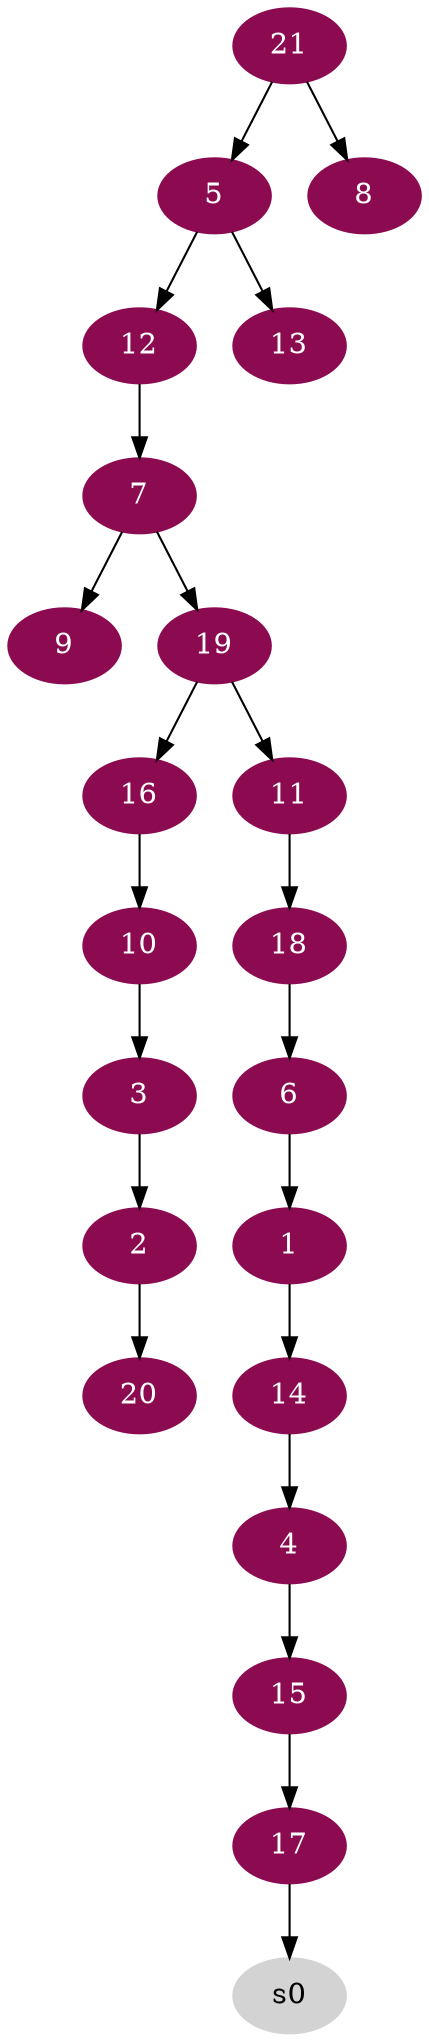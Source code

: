 digraph G {
node [color=deeppink4, style=filled, fontcolor=white];
6 -> 1;
3 -> 2;
10 -> 3;
14 -> 4;
21 -> 5;
18 -> 6;
12 -> 7;
21 -> 8;
7 -> 9;
16 -> 10;
19 -> 11;
5 -> 12;
5 -> 13;
1 -> 14;
4 -> 15;
19 -> 16;
15 -> 17;
11 -> 18;
7 -> 19;
2 -> 20;
node [color=lightgrey, style=filled, fontcolor=black];
17 -> s0;
}
